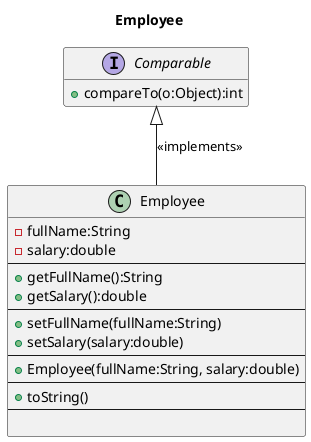 @startuml Employee
title Employee
class Employee
{
    -fullName:String
    -salary:double
    ---
    +getFullName():String
    +getSalary():double
    ---
    +setFullName(fullName:String)
    +setSalary(salary:double)
    ---
    +Employee(fullName:String, salary:double)
    ---
    +toString()
   ---

}
interface Comparable
{
    +compareTo(o:Object):int
}
Employee -up-|> Comparable : <<implements>>
hide empty members
@enduml